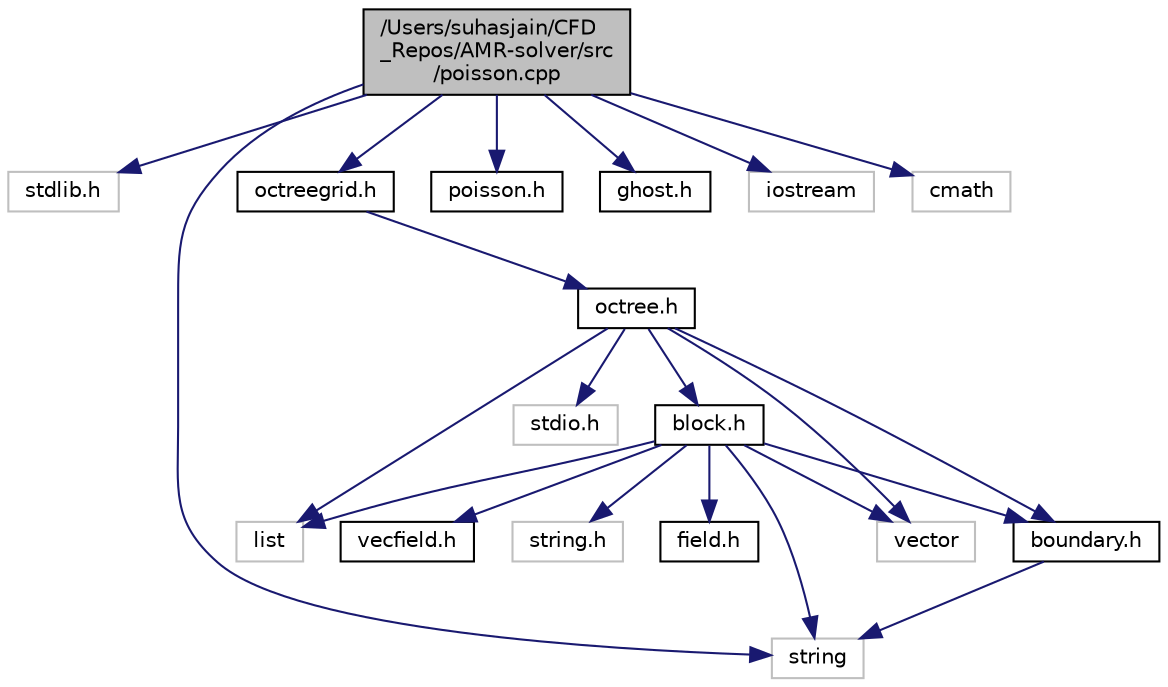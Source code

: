 digraph "/Users/suhasjain/CFD_Repos/AMR-solver/src/poisson.cpp"
{
 // INTERACTIVE_SVG=YES
  edge [fontname="Helvetica",fontsize="10",labelfontname="Helvetica",labelfontsize="10"];
  node [fontname="Helvetica",fontsize="10",shape=record];
  Node1 [label="/Users/suhasjain/CFD\l_Repos/AMR-solver/src\l/poisson.cpp",height=0.2,width=0.4,color="black", fillcolor="grey75", style="filled", fontcolor="black"];
  Node1 -> Node2 [color="midnightblue",fontsize="10",style="solid"];
  Node2 [label="stdlib.h",height=0.2,width=0.4,color="grey75", fillcolor="white", style="filled"];
  Node1 -> Node3 [color="midnightblue",fontsize="10",style="solid"];
  Node3 [label="string",height=0.2,width=0.4,color="grey75", fillcolor="white", style="filled"];
  Node1 -> Node4 [color="midnightblue",fontsize="10",style="solid"];
  Node4 [label="octreegrid.h",height=0.2,width=0.4,color="black", fillcolor="white", style="filled",URL="$octreegrid_8h.html"];
  Node4 -> Node5 [color="midnightblue",fontsize="10",style="solid"];
  Node5 [label="octree.h",height=0.2,width=0.4,color="black", fillcolor="white", style="filled",URL="$octree_8h.html"];
  Node5 -> Node6 [color="midnightblue",fontsize="10",style="solid"];
  Node6 [label="stdio.h",height=0.2,width=0.4,color="grey75", fillcolor="white", style="filled"];
  Node5 -> Node7 [color="midnightblue",fontsize="10",style="solid"];
  Node7 [label="list",height=0.2,width=0.4,color="grey75", fillcolor="white", style="filled"];
  Node5 -> Node8 [color="midnightblue",fontsize="10",style="solid"];
  Node8 [label="vector",height=0.2,width=0.4,color="grey75", fillcolor="white", style="filled"];
  Node5 -> Node9 [color="midnightblue",fontsize="10",style="solid"];
  Node9 [label="block.h",height=0.2,width=0.4,color="black", fillcolor="white", style="filled",URL="$block_8h.html"];
  Node9 -> Node10 [color="midnightblue",fontsize="10",style="solid"];
  Node10 [label="string.h",height=0.2,width=0.4,color="grey75", fillcolor="white", style="filled"];
  Node9 -> Node3 [color="midnightblue",fontsize="10",style="solid"];
  Node9 -> Node7 [color="midnightblue",fontsize="10",style="solid"];
  Node9 -> Node8 [color="midnightblue",fontsize="10",style="solid"];
  Node9 -> Node11 [color="midnightblue",fontsize="10",style="solid"];
  Node11 [label="boundary.h",height=0.2,width=0.4,color="black", fillcolor="white", style="filled",URL="$boundary_8h.html"];
  Node11 -> Node3 [color="midnightblue",fontsize="10",style="solid"];
  Node9 -> Node12 [color="midnightblue",fontsize="10",style="solid"];
  Node12 [label="field.h",height=0.2,width=0.4,color="black", fillcolor="white", style="filled",URL="$field_8h.html"];
  Node9 -> Node13 [color="midnightblue",fontsize="10",style="solid"];
  Node13 [label="vecfield.h",height=0.2,width=0.4,color="black", fillcolor="white", style="filled",URL="$vecfield_8h.html"];
  Node5 -> Node11 [color="midnightblue",fontsize="10",style="solid"];
  Node1 -> Node14 [color="midnightblue",fontsize="10",style="solid"];
  Node14 [label="poisson.h",height=0.2,width=0.4,color="black", fillcolor="white", style="filled",URL="$poisson_8h.html"];
  Node1 -> Node15 [color="midnightblue",fontsize="10",style="solid"];
  Node15 [label="ghost.h",height=0.2,width=0.4,color="black", fillcolor="white", style="filled",URL="$ghost_8h.html"];
  Node1 -> Node16 [color="midnightblue",fontsize="10",style="solid"];
  Node16 [label="iostream",height=0.2,width=0.4,color="grey75", fillcolor="white", style="filled"];
  Node1 -> Node17 [color="midnightblue",fontsize="10",style="solid"];
  Node17 [label="cmath",height=0.2,width=0.4,color="grey75", fillcolor="white", style="filled"];
}
